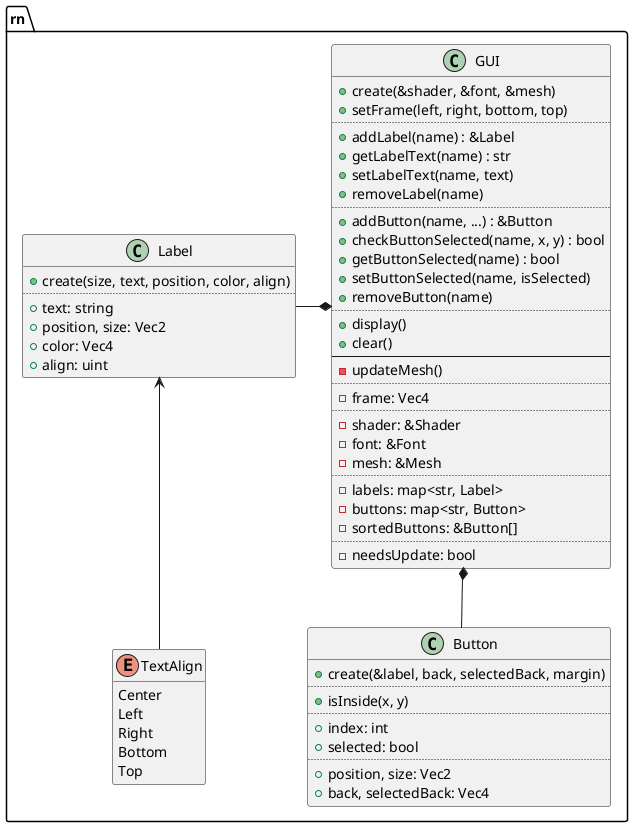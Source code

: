 @startuml
set separator ::

class rn::GUI {
	+create(&shader, &font, &mesh)
	+setFrame(left, right, bottom, top)
	..
	+addLabel(name) : &Label
	+getLabelText(name) : str
	+setLabelText(name, text)
	+removeLabel(name)
	..
	+addButton(name, ...) : &Button
	+checkButtonSelected(name, x, y) : bool
	+getButtonSelected(name) : bool
	+setButtonSelected(name, isSelected)
	+removeButton(name)
	..
	+display()
	+clear()
	--
	-updateMesh()
	..
	-frame: Vec4
	..
	-shader: &Shader
	-font: &Font
	-mesh: &Mesh
	..
	-labels: map<str, Label>
	-buttons: map<str, Button>
	-sortedButtons: &Button[]
	..
	-needsUpdate: bool
}

enum rn::TextAlign {
	Center
	Left
	Right
	Bottom
	Top
}
hide TextAlign methods

class rn::Label {
	+create(size, text, position, color, align)
	..
	+text: string
	+position, size: Vec2
	+color: Vec4
	+align: uint
}

class rn::Button {
	+create(&label, back, selectedBack, margin)
	..
	+isInside(x, y)
	..
	+index: int
	+selected: bool
	..
	+position, size: Vec2
	+back, selectedBack: Vec4
}

Label <-- TextAlign

GUI *-left- Label
GUI *-down- Button

@enduml
